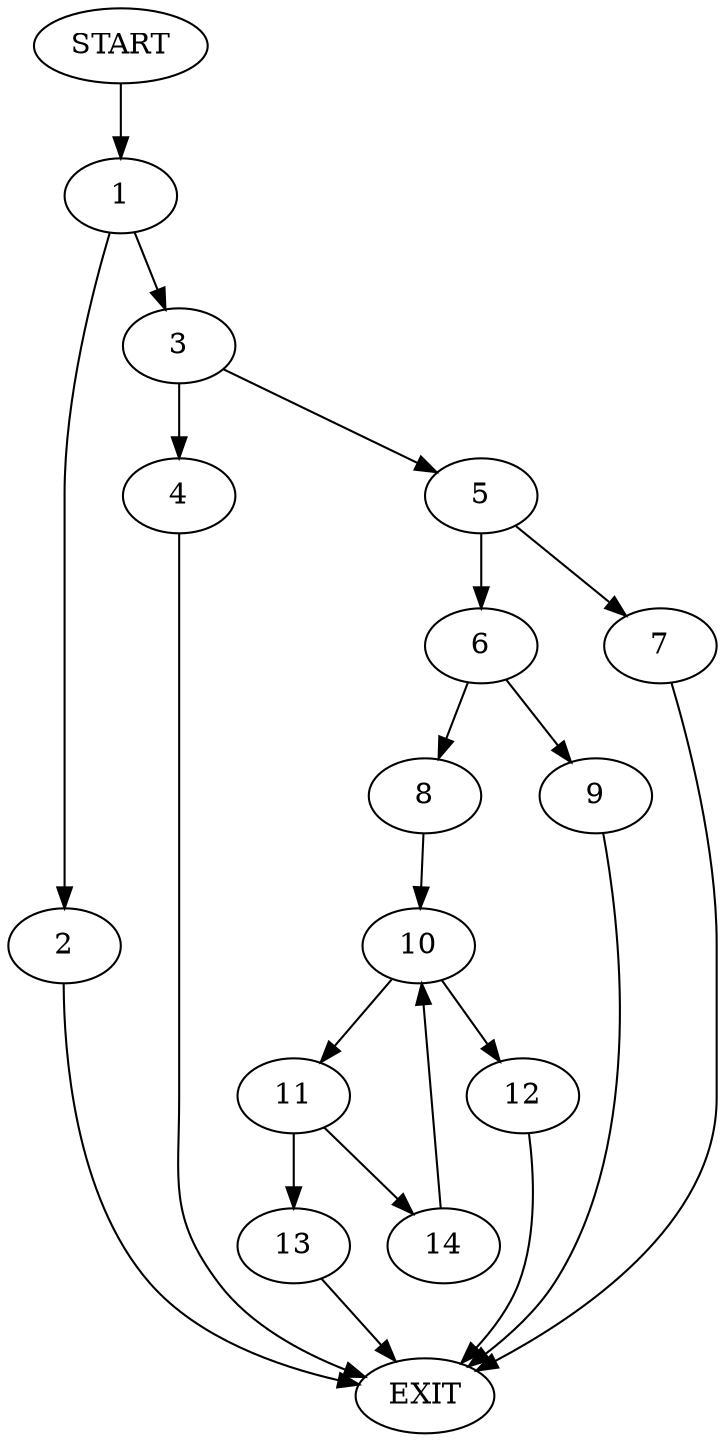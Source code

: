 digraph {
0 [label="START"]
15 [label="EXIT"]
0 -> 1
1 -> 2
1 -> 3
3 -> 4
3 -> 5
2 -> 15
5 -> 6
5 -> 7
4 -> 15
7 -> 15
6 -> 8
6 -> 9
8 -> 10
9 -> 15
10 -> 11
10 -> 12
12 -> 15
11 -> 13
11 -> 14
13 -> 15
14 -> 10
}
